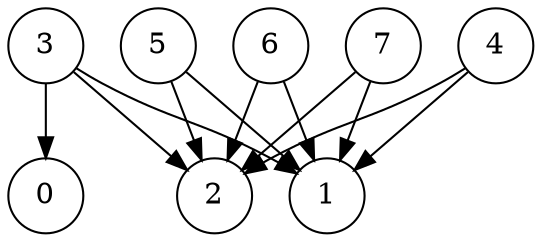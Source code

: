 digraph G {
splines=true;
0 [shape=circle, label=0]
1 [shape=circle, label=1]
2 [shape=circle, label=2]
3 [shape=circle, label=3]
4 [shape=circle, label=4]
5 [shape=circle, label=5]
6 [shape=circle, label=6]
7 [shape=circle, label=7]
3->0;
3->1;
3->2;
4->1;
4->2;
5->1;
5->2;
6->1;
6->2;
7->1;
7->2;
}
